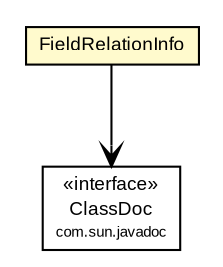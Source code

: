 #!/usr/local/bin/dot
#
# Class diagram 
# Generated by UmlGraph version 4.9 (http://www.spinellis.gr/sw/umlgraph)
#

digraph G {
	edge [fontname="arial",fontsize=10,labelfontname="arial",labelfontsize=10];
	node [fontname="arial",fontsize=10,shape=plaintext];
	// gr.spinellis.umlgraph.doclet.ClassGraph.FieldRelationInfo
	c301 [label=<<table border="0" cellborder="1" cellspacing="0" cellpadding="2" port="p" bgcolor="lemonChiffon" href="./ClassGraph.FieldRelationInfo.html">
		<tr><td><table border="0" cellspacing="0" cellpadding="1">
			<tr><td> FieldRelationInfo </td></tr>
		</table></td></tr>
		</table>>, fontname="arial", fontcolor="black", fontsize=9.0];
	// gr.spinellis.umlgraph.doclet.ClassGraph.FieldRelationInfo NAVASSOC com.sun.javadoc.ClassDoc
	c301:p -> c324:p [taillabel="", label="", headlabel="", fontname="arial", fontcolor="black", fontsize=10.0, color="black", arrowhead=open];
	// com.sun.javadoc.ClassDoc
	c324 [label=<<table border="0" cellborder="1" cellspacing="0" cellpadding="2" port="p" href="http://java.sun.com/j2se/1.5.0/docs/guide/javadoc/doclet/spec/com/sun/javadoc/ClassDoc.html">
		<tr><td><table border="0" cellspacing="0" cellpadding="1">
			<tr><td> &laquo;interface&raquo; </td></tr>
			<tr><td> ClassDoc </td></tr>
			<tr><td><font point-size="7.0"> com.sun.javadoc </font></td></tr>
		</table></td></tr>
		</table>>, fontname="arial", fontcolor="black", fontsize=9.0];
}


